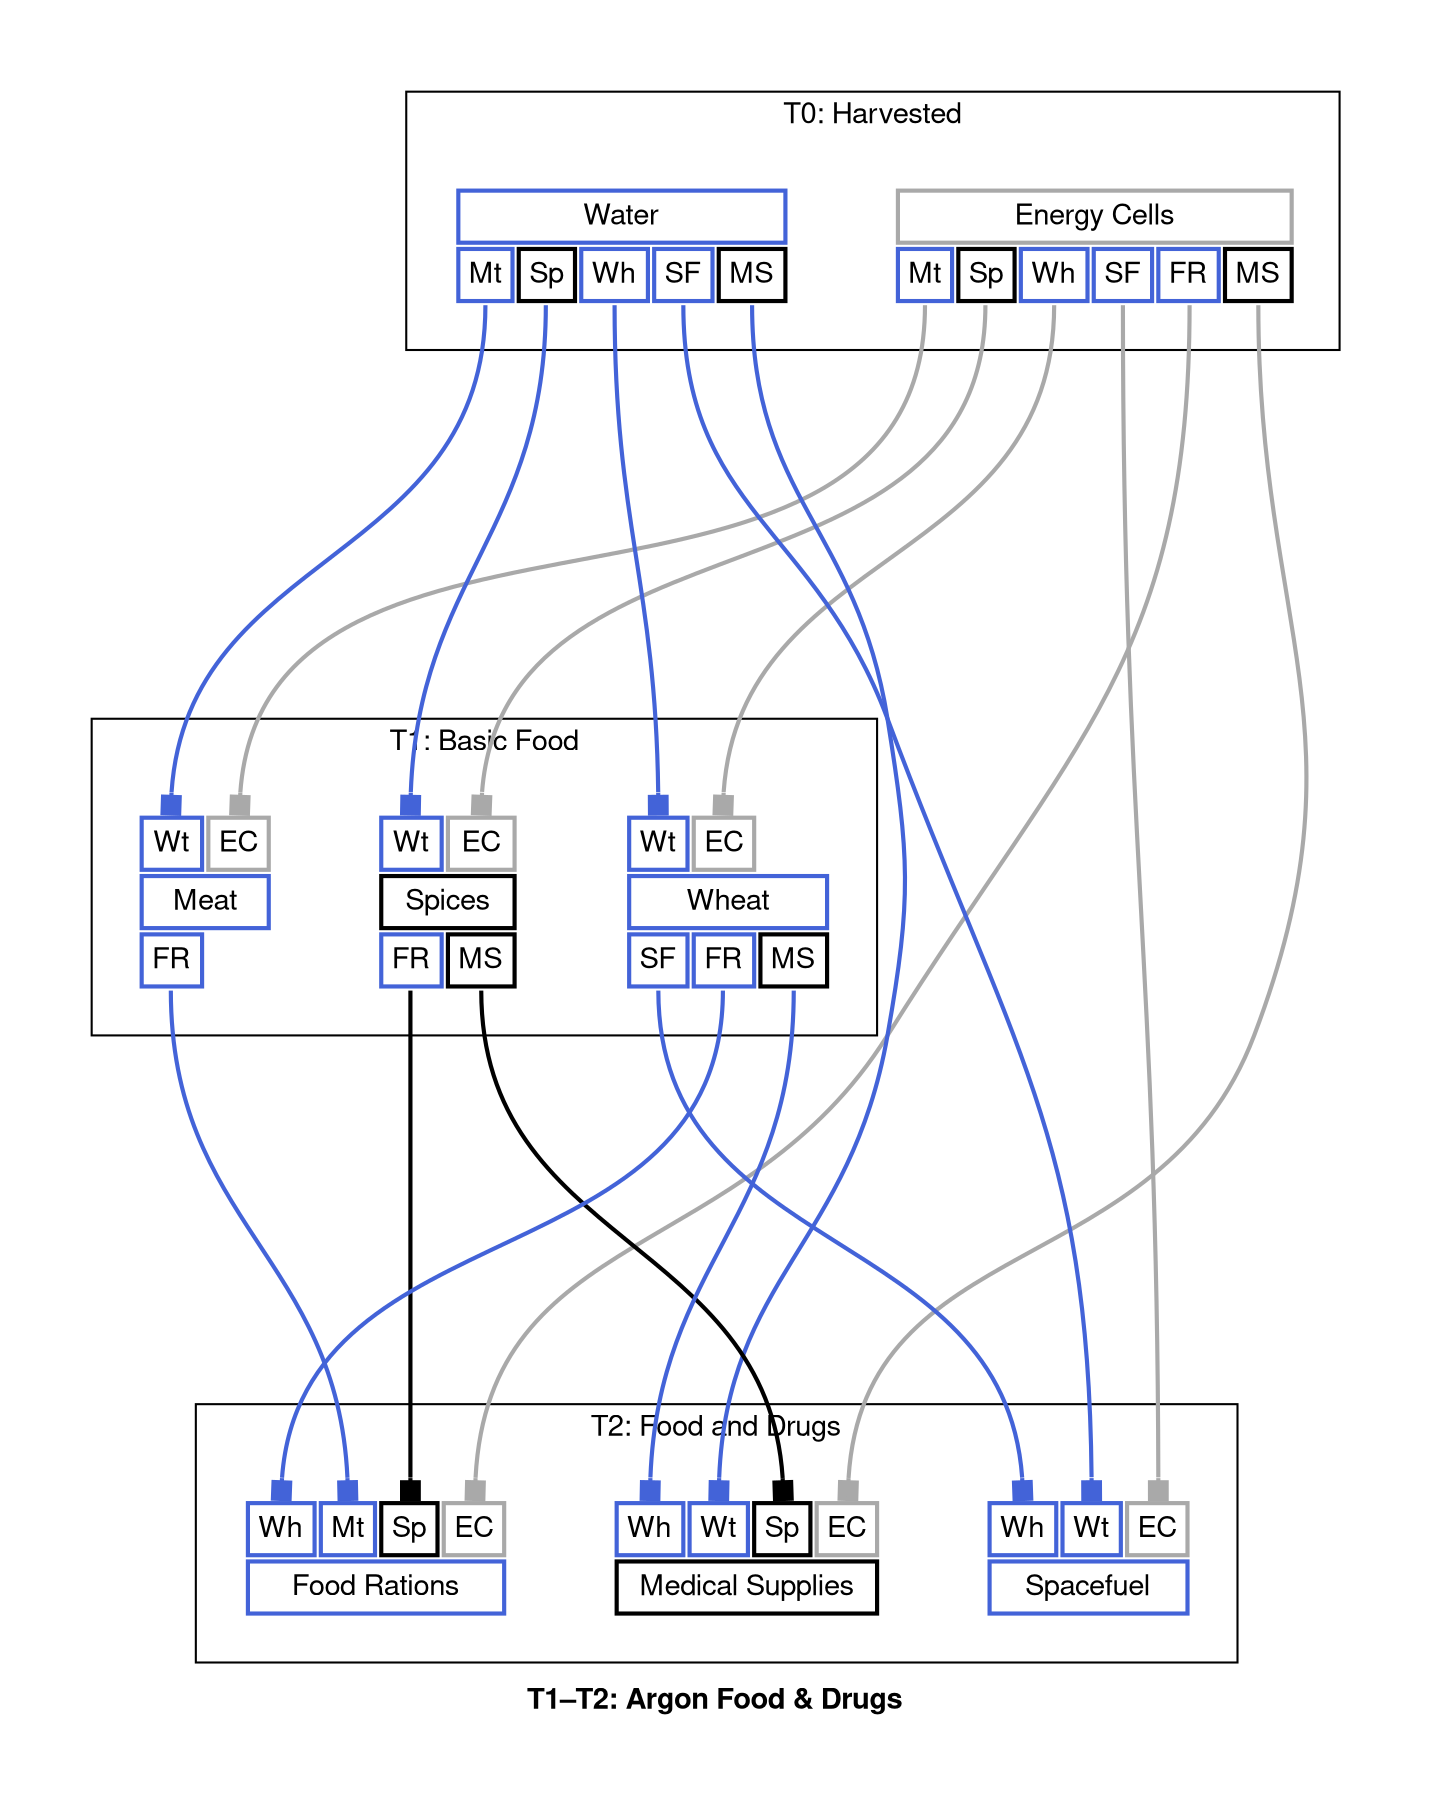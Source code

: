 digraph "X4 Economy" {
	edge [arrowType=normal]
	compound=true fontname="Helvetica,Arial,sans-serif"
	label=<<b>T1–T2: Argon Food &amp; Drugs</b>>
	graph [nodesep=0.3 pad=0.5 ranksep=3]
	node [color=slategray1 fontname="Helvetica,Arial,sans-serif" margin=0.2 penwidth=2.0 shape=plaintext]
	edge [arrowhead=normal arrowsize=1.0 fontname="Helvetica,Arial,sans-serif" headport=n penwidth=2.0 tailport=s]
	subgraph 0 {
		cluster=true label="T0: Harvested"
		energy_cells [label=<<table border="0" cellborder="2" cellpadding="4" cellspacing="1" fixedsize="false" id="energy_cells" port="output">
  
  <tr>
    <td align="text" bgcolor="white" color="#a9a9a9" colspan="6">Energy Cells</td>
  </tr>
  
    <tr>
      
        <td align="text" bgcolor="white" color="#4363d8" port="meat">Mt</td>
      
        <td align="text" bgcolor="white" color="#000000" port="spices">Sp</td>
      
        <td align="text" bgcolor="white" color="#4363d8" port="wheat">Wh</td>
      
        <td align="text" bgcolor="white" color="#4363d8" port="spacefuel">SF</td>
      
        <td align="text" bgcolor="white" color="#4363d8" port="food_rations">FR</td>
      
        <td align="text" bgcolor="white" color="#000000" port="medical_supplies">MS</td>
      
    </tr>
  
</table>>]
		water [label=<<table border="0" cellborder="2" cellpadding="4" cellspacing="1" fixedsize="false" id="water" port="output">
  
  <tr>
    <td align="text" bgcolor="white" color="#4363d8" colspan="5">Water</td>
  </tr>
  
    <tr>
      
        <td align="text" bgcolor="white" color="#4363d8" port="meat">Mt</td>
      
        <td align="text" bgcolor="white" color="#000000" port="spices">Sp</td>
      
        <td align="text" bgcolor="white" color="#4363d8" port="wheat">Wh</td>
      
        <td align="text" bgcolor="white" color="#4363d8" port="spacefuel">SF</td>
      
        <td align="text" bgcolor="white" color="#000000" port="medical_supplies">MS</td>
      
    </tr>
  
</table>>]
	}
	subgraph 1 {
		cluster=true label="T1: Basic Food"
		meat [label=<<table border="0" cellborder="2" cellpadding="4" cellspacing="1" fixedsize="false" id="meat" port="output">
  
    <tr>
      
        <td align="text" bgcolor="white" color="#4363d8" port="water">Wt</td>
      
        <td align="text" bgcolor="white" color="#a9a9a9" port="energy_cells">EC</td>
      
    </tr>
  
  <tr>
    <td align="text" bgcolor="white" color="#4363d8" colspan="2">Meat</td>
  </tr>
  
    <tr>
      
        <td align="text" bgcolor="white" color="#4363d8" port="food_rations">FR</td>
      
    </tr>
  
</table>>]
		spices [label=<<table border="0" cellborder="2" cellpadding="4" cellspacing="1" fixedsize="false" id="spices" port="output">
  
    <tr>
      
        <td align="text" bgcolor="white" color="#4363d8" port="water">Wt</td>
      
        <td align="text" bgcolor="white" color="#a9a9a9" port="energy_cells">EC</td>
      
    </tr>
  
  <tr>
    <td align="text" bgcolor="white" color="#000000" colspan="2">Spices</td>
  </tr>
  
    <tr>
      
        <td align="text" bgcolor="white" color="#4363d8" port="food_rations">FR</td>
      
        <td align="text" bgcolor="white" color="#000000" port="medical_supplies">MS</td>
      
    </tr>
  
</table>>]
		wheat [label=<<table border="0" cellborder="2" cellpadding="4" cellspacing="1" fixedsize="false" id="wheat" port="output">
  
    <tr>
      
        <td align="text" bgcolor="white" color="#4363d8" port="water">Wt</td>
      
        <td align="text" bgcolor="white" color="#a9a9a9" port="energy_cells">EC</td>
      
    </tr>
  
  <tr>
    <td align="text" bgcolor="white" color="#4363d8" colspan="3">Wheat</td>
  </tr>
  
    <tr>
      
        <td align="text" bgcolor="white" color="#4363d8" port="spacefuel">SF</td>
      
        <td align="text" bgcolor="white" color="#4363d8" port="food_rations">FR</td>
      
        <td align="text" bgcolor="white" color="#000000" port="medical_supplies">MS</td>
      
    </tr>
  
</table>>]
	}
	subgraph 2 {
		cluster=true label="T2: Food and Drugs"
		food_rations [label=<<table border="0" cellborder="2" cellpadding="4" cellspacing="1" fixedsize="false" id="food_rations" port="output">
  
    <tr>
      
        <td align="text" bgcolor="white" color="#4363d8" port="wheat">Wh</td>
      
        <td align="text" bgcolor="white" color="#4363d8" port="meat">Mt</td>
      
        <td align="text" bgcolor="white" color="#000000" port="spices">Sp</td>
      
        <td align="text" bgcolor="white" color="#a9a9a9" port="energy_cells">EC</td>
      
    </tr>
  
  <tr>
    <td align="text" bgcolor="white" color="#4363d8" colspan="4">Food Rations</td>
  </tr>
  
</table>>]
		medical_supplies [label=<<table border="0" cellborder="2" cellpadding="4" cellspacing="1" fixedsize="false" id="medical_supplies" port="output">
  
    <tr>
      
        <td align="text" bgcolor="white" color="#4363d8" port="wheat">Wh</td>
      
        <td align="text" bgcolor="white" color="#4363d8" port="water">Wt</td>
      
        <td align="text" bgcolor="white" color="#000000" port="spices">Sp</td>
      
        <td align="text" bgcolor="white" color="#a9a9a9" port="energy_cells">EC</td>
      
    </tr>
  
  <tr>
    <td align="text" bgcolor="white" color="#000000" colspan="4">Medical Supplies</td>
  </tr>
  
</table>>]
		spacefuel [label=<<table border="0" cellborder="2" cellpadding="4" cellspacing="1" fixedsize="false" id="spacefuel" port="output">
  
    <tr>
      
        <td align="text" bgcolor="white" color="#4363d8" port="wheat">Wh</td>
      
        <td align="text" bgcolor="white" color="#4363d8" port="water">Wt</td>
      
        <td align="text" bgcolor="white" color="#a9a9a9" port="energy_cells">EC</td>
      
    </tr>
  
  <tr>
    <td align="text" bgcolor="white" color="#4363d8" colspan="3">Spacefuel</td>
  </tr>
  
</table>>]
	}
	energy_cells:meat:s -> meat:energy_cells:n [arrowhead=box color="#a9a9a9" weight=1.0]
	water:meat:s -> meat:water:n [arrowhead=box color="#4363d8" weight=1.0]
	energy_cells:spices:s -> spices:energy_cells:n [arrowhead=box color="#a9a9a9" weight=1.0]
	water:spices:s -> spices:water:n [arrowhead=box color="#4363d8" weight=1.0]
	energy_cells:wheat:s -> wheat:energy_cells:n [arrowhead=box color="#a9a9a9" weight=1.0]
	water:wheat:s -> wheat:water:n [arrowhead=box color="#4363d8" weight=1.0]
	energy_cells:spacefuel:s -> spacefuel:energy_cells:n [arrowhead=box color="#a9a9a9" weight=1.0]
	water:spacefuel:s -> spacefuel:water:n [arrowhead=box color="#4363d8" weight=1.0]
	wheat:spacefuel:s -> spacefuel:wheat:n [arrowhead=box color="#4363d8" weight=1.0]
	energy_cells:food_rations:s -> food_rations:energy_cells:n [arrowhead=box color="#a9a9a9" weight=1.0]
	meat:food_rations:s -> food_rations:meat:n [arrowhead=box color="#4363d8" weight=1.0]
	spices:food_rations:s -> food_rations:spices:n [arrowhead=box color="#000000" weight=1.0]
	wheat:food_rations:s -> food_rations:wheat:n [arrowhead=box color="#4363d8" weight=1.0]
	energy_cells:medical_supplies:s -> medical_supplies:energy_cells:n [arrowhead=box color="#a9a9a9" weight=1.0]
	spices:medical_supplies:s -> medical_supplies:spices:n [arrowhead=box color="#000000" weight=1.0]
	water:medical_supplies:s -> medical_supplies:water:n [arrowhead=box color="#4363d8" weight=1.0]
	wheat:medical_supplies:s -> medical_supplies:wheat:n [arrowhead=box color="#4363d8" weight=1.0]
}
